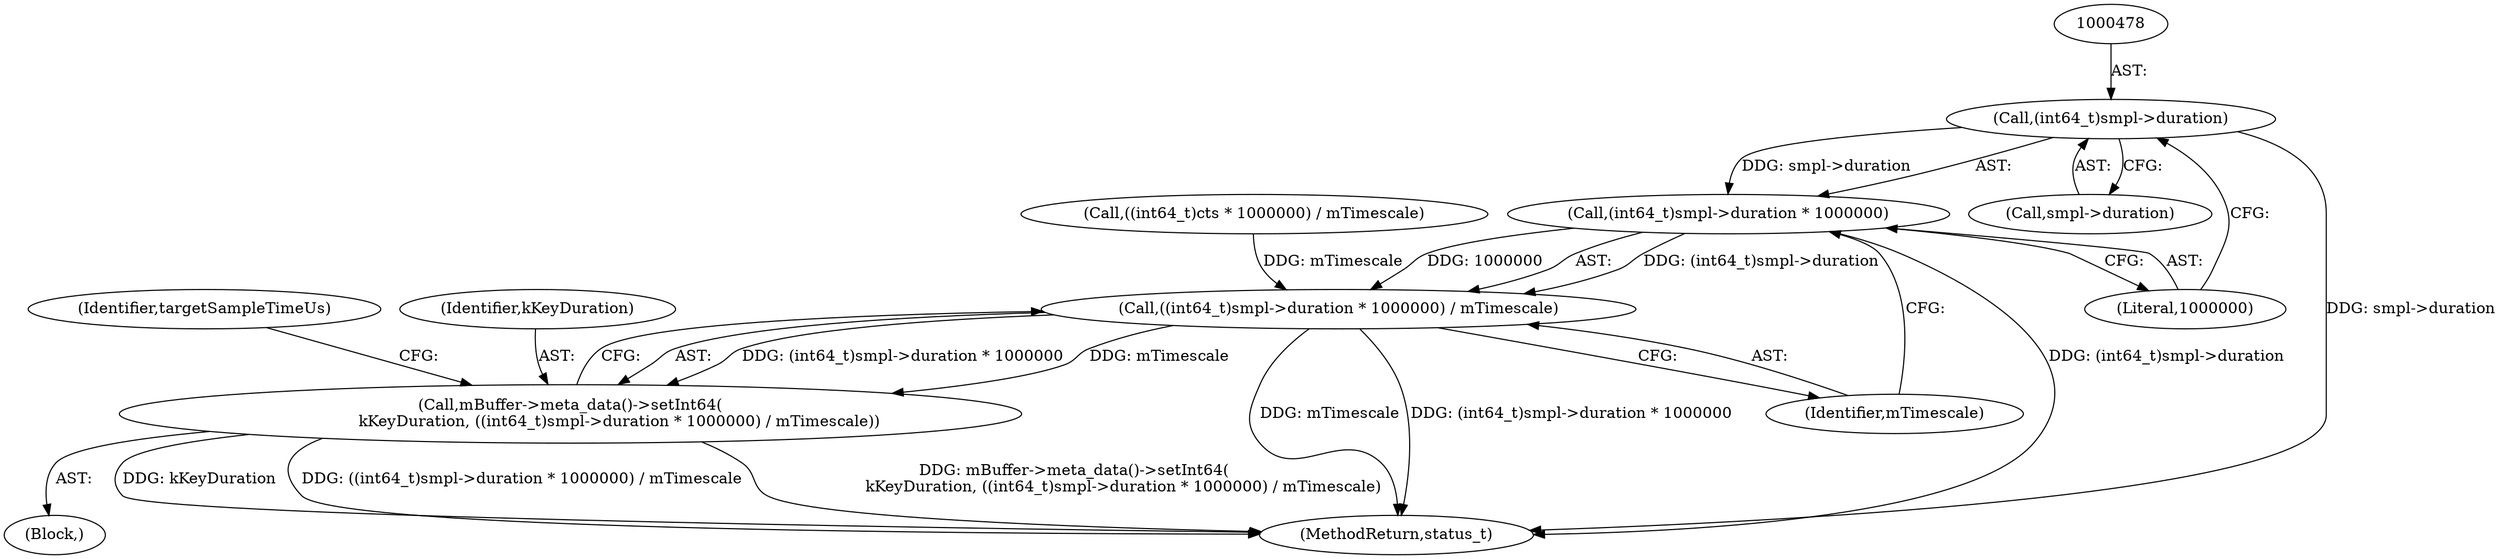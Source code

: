 digraph "0_Android_d48f0f145f8f0f4472bc0af668ac9a8bce44ba9b@pointer" {
"1000477" [label="(Call,(int64_t)smpl->duration)"];
"1000476" [label="(Call,(int64_t)smpl->duration * 1000000)"];
"1000475" [label="(Call,((int64_t)smpl->duration * 1000000) / mTimescale)"];
"1000473" [label="(Call,mBuffer->meta_data()->setInt64(\n                    kKeyDuration, ((int64_t)smpl->duration * 1000000) / mTimescale))"];
"1000482" [label="(Literal,1000000)"];
"1000475" [label="(Call,((int64_t)smpl->duration * 1000000) / mTimescale)"];
"1000474" [label="(Identifier,kKeyDuration)"];
"1000486" [label="(Identifier,targetSampleTimeUs)"];
"1000479" [label="(Call,smpl->duration)"];
"1000432" [label="(Block,)"];
"1000483" [label="(Identifier,mTimescale)"];
"1000477" [label="(Call,(int64_t)smpl->duration)"];
"1000466" [label="(Call,((int64_t)cts * 1000000) / mTimescale)"];
"1000830" [label="(MethodReturn,status_t)"];
"1000473" [label="(Call,mBuffer->meta_data()->setInt64(\n                    kKeyDuration, ((int64_t)smpl->duration * 1000000) / mTimescale))"];
"1000476" [label="(Call,(int64_t)smpl->duration * 1000000)"];
"1000477" -> "1000476"  [label="AST: "];
"1000477" -> "1000479"  [label="CFG: "];
"1000478" -> "1000477"  [label="AST: "];
"1000479" -> "1000477"  [label="AST: "];
"1000482" -> "1000477"  [label="CFG: "];
"1000477" -> "1000830"  [label="DDG: smpl->duration"];
"1000477" -> "1000476"  [label="DDG: smpl->duration"];
"1000476" -> "1000475"  [label="AST: "];
"1000476" -> "1000482"  [label="CFG: "];
"1000482" -> "1000476"  [label="AST: "];
"1000483" -> "1000476"  [label="CFG: "];
"1000476" -> "1000830"  [label="DDG: (int64_t)smpl->duration"];
"1000476" -> "1000475"  [label="DDG: (int64_t)smpl->duration"];
"1000476" -> "1000475"  [label="DDG: 1000000"];
"1000475" -> "1000473"  [label="AST: "];
"1000475" -> "1000483"  [label="CFG: "];
"1000483" -> "1000475"  [label="AST: "];
"1000473" -> "1000475"  [label="CFG: "];
"1000475" -> "1000830"  [label="DDG: mTimescale"];
"1000475" -> "1000830"  [label="DDG: (int64_t)smpl->duration * 1000000"];
"1000475" -> "1000473"  [label="DDG: (int64_t)smpl->duration * 1000000"];
"1000475" -> "1000473"  [label="DDG: mTimescale"];
"1000466" -> "1000475"  [label="DDG: mTimescale"];
"1000473" -> "1000432"  [label="AST: "];
"1000474" -> "1000473"  [label="AST: "];
"1000486" -> "1000473"  [label="CFG: "];
"1000473" -> "1000830"  [label="DDG: kKeyDuration"];
"1000473" -> "1000830"  [label="DDG: ((int64_t)smpl->duration * 1000000) / mTimescale"];
"1000473" -> "1000830"  [label="DDG: mBuffer->meta_data()->setInt64(\n                    kKeyDuration, ((int64_t)smpl->duration * 1000000) / mTimescale)"];
}
